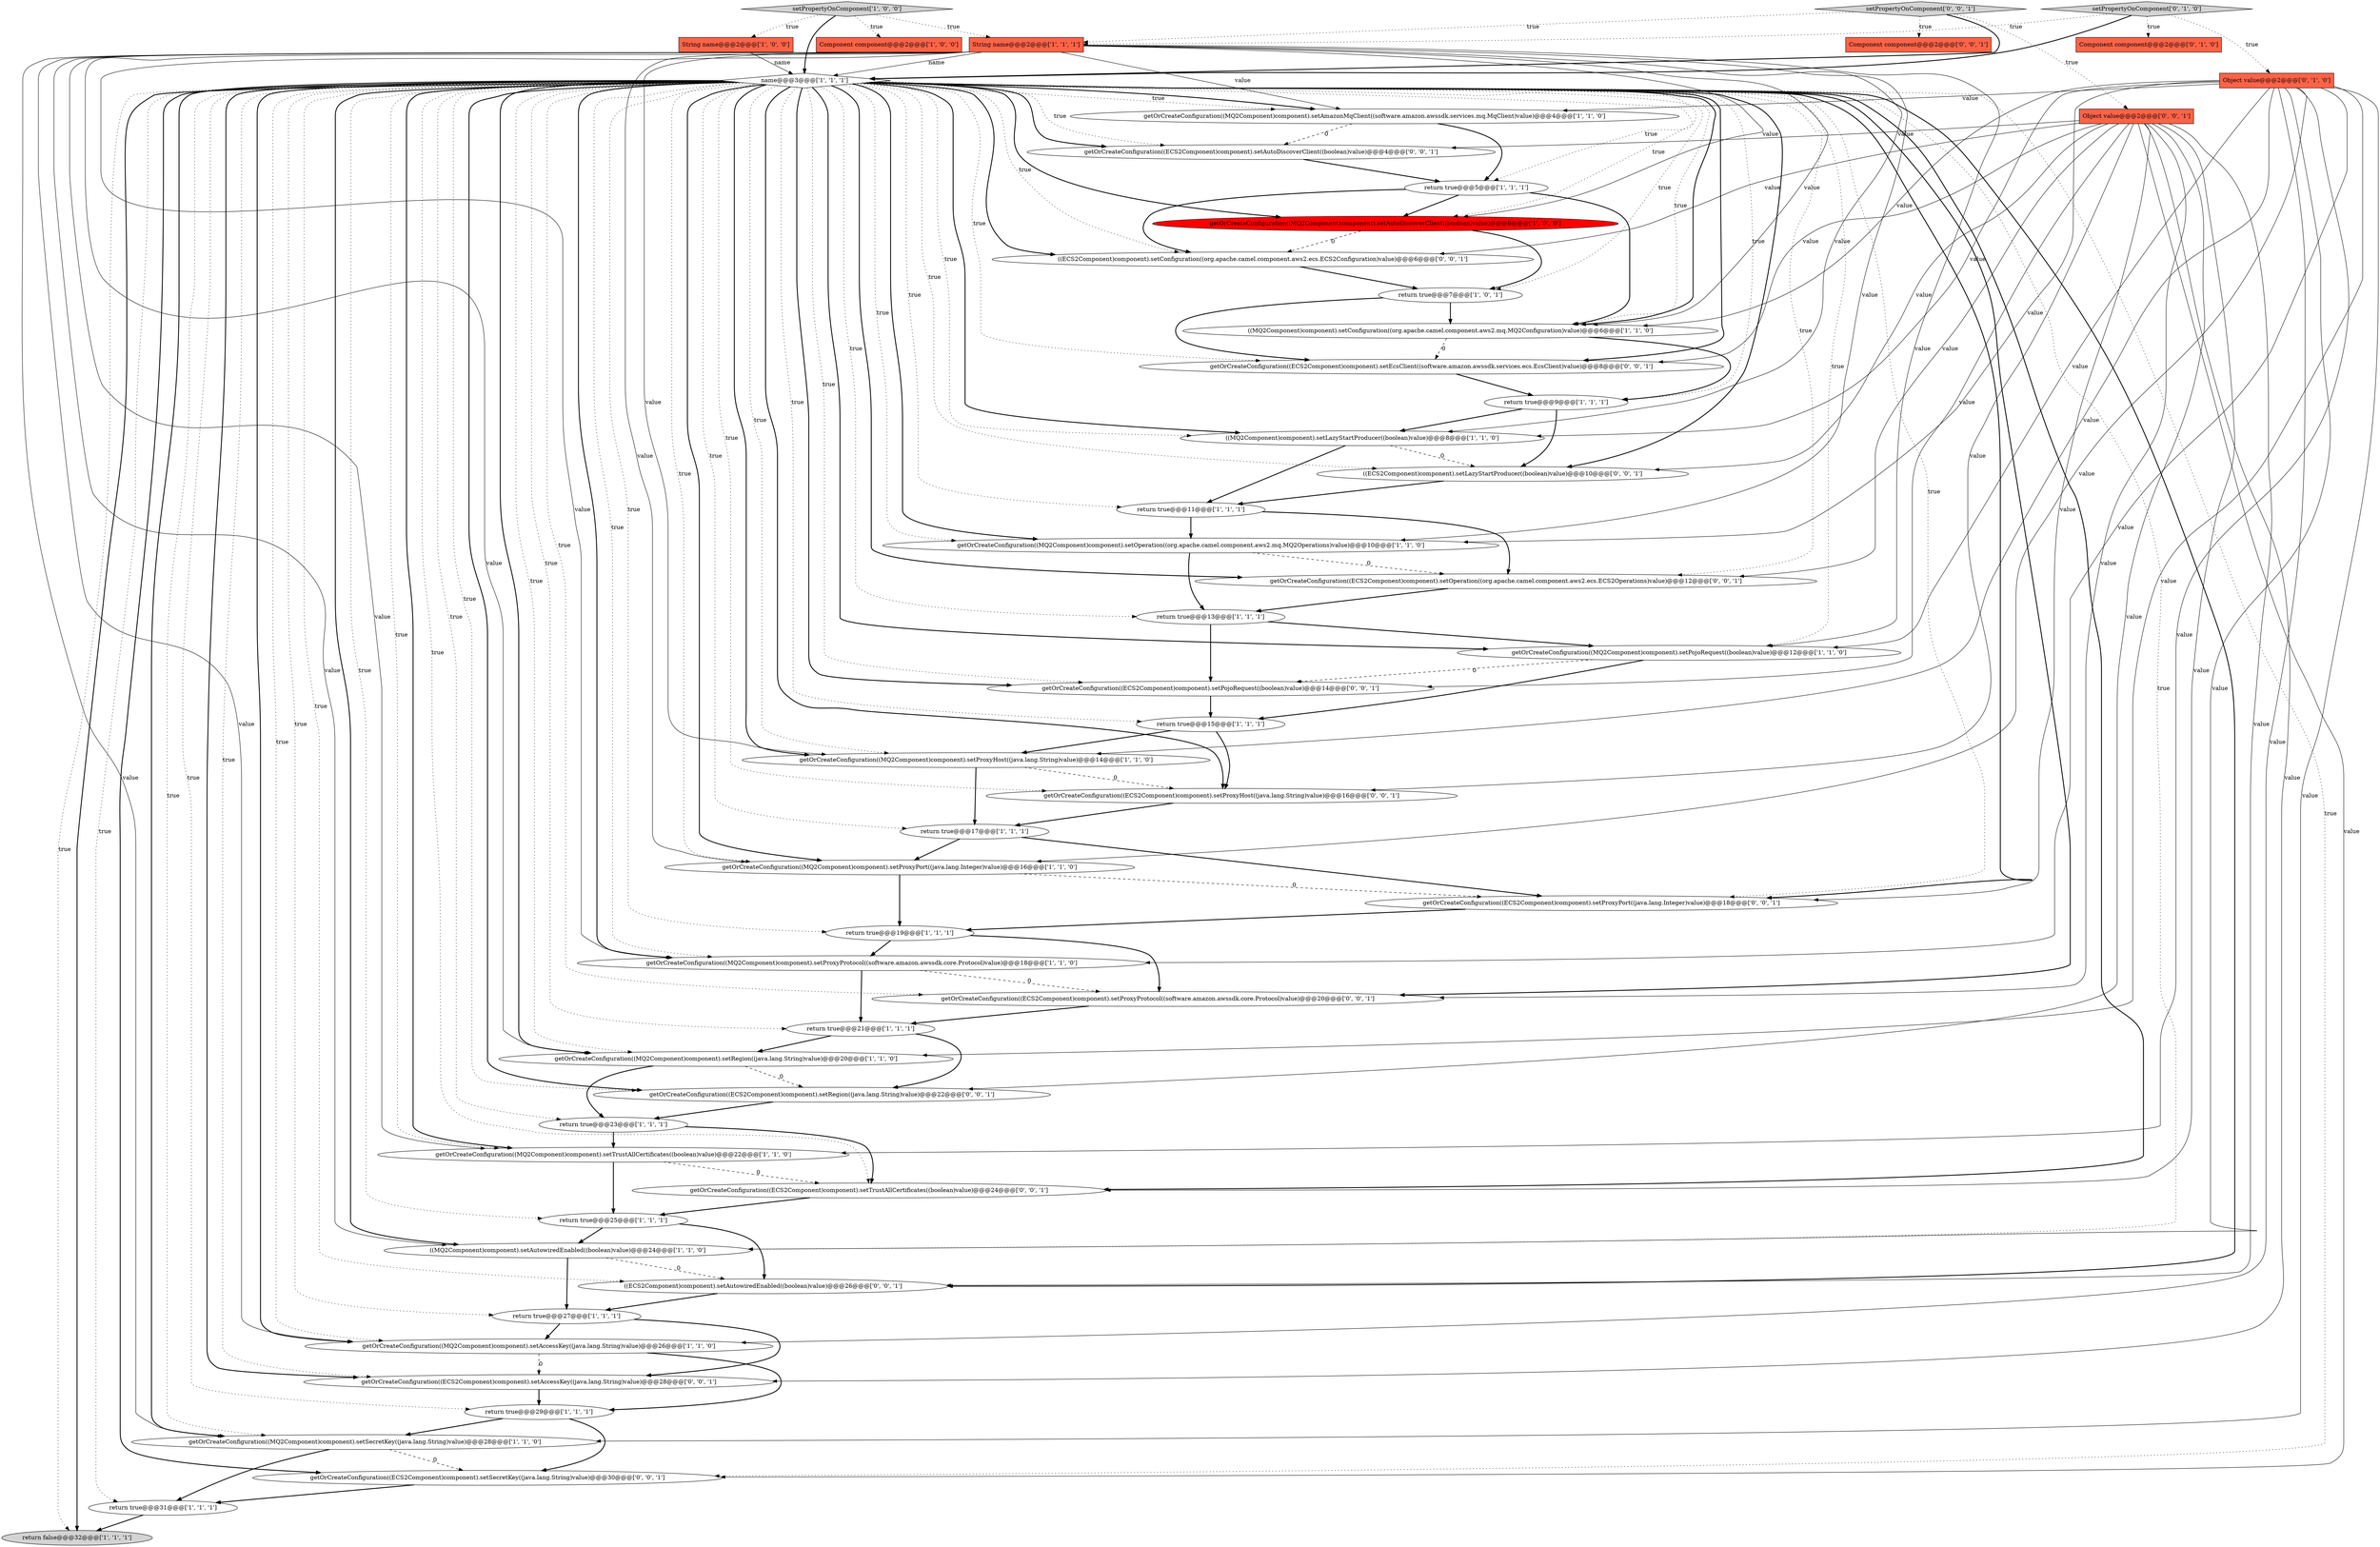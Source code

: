 digraph {
9 [style = filled, label = "return true@@@31@@@['1', '1', '1']", fillcolor = white, shape = ellipse image = "AAA0AAABBB1BBB"];
18 [style = filled, label = "String name@@@2@@@['1', '1', '1']", fillcolor = tomato, shape = box image = "AAA0AAABBB1BBB"];
46 [style = filled, label = "getOrCreateConfiguration((ECS2Component)component).setAutoDiscoverClient((boolean)value)@@@4@@@['0', '0', '1']", fillcolor = white, shape = ellipse image = "AAA0AAABBB3BBB"];
38 [style = filled, label = "((ECS2Component)component).setAutowiredEnabled((boolean)value)@@@26@@@['0', '0', '1']", fillcolor = white, shape = ellipse image = "AAA0AAABBB3BBB"];
51 [style = filled, label = "getOrCreateConfiguration((ECS2Component)component).setProxyProtocol((software.amazon.awssdk.core.Protocol)value)@@@20@@@['0', '0', '1']", fillcolor = white, shape = ellipse image = "AAA0AAABBB3BBB"];
5 [style = filled, label = "String name@@@2@@@['1', '0', '0']", fillcolor = tomato, shape = box image = "AAA0AAABBB1BBB"];
3 [style = filled, label = "getOrCreateConfiguration((MQ2Component)component).setRegion((java.lang.String)value)@@@20@@@['1', '1', '0']", fillcolor = white, shape = ellipse image = "AAA0AAABBB1BBB"];
27 [style = filled, label = "return true@@@9@@@['1', '1', '1']", fillcolor = white, shape = ellipse image = "AAA0AAABBB1BBB"];
8 [style = filled, label = "return true@@@13@@@['1', '1', '1']", fillcolor = white, shape = ellipse image = "AAA0AAABBB1BBB"];
16 [style = filled, label = "getOrCreateConfiguration((MQ2Component)component).setProxyProtocol((software.amazon.awssdk.core.Protocol)value)@@@18@@@['1', '1', '0']", fillcolor = white, shape = ellipse image = "AAA0AAABBB1BBB"];
4 [style = filled, label = "return true@@@23@@@['1', '1', '1']", fillcolor = white, shape = ellipse image = "AAA0AAABBB1BBB"];
28 [style = filled, label = "return true@@@17@@@['1', '1', '1']", fillcolor = white, shape = ellipse image = "AAA0AAABBB1BBB"];
20 [style = filled, label = "getOrCreateConfiguration((MQ2Component)component).setTrustAllCertificates((boolean)value)@@@22@@@['1', '1', '0']", fillcolor = white, shape = ellipse image = "AAA0AAABBB1BBB"];
42 [style = filled, label = "((ECS2Component)component).setLazyStartProducer((boolean)value)@@@10@@@['0', '0', '1']", fillcolor = white, shape = ellipse image = "AAA0AAABBB3BBB"];
53 [style = filled, label = "getOrCreateConfiguration((ECS2Component)component).setProxyHost((java.lang.String)value)@@@16@@@['0', '0', '1']", fillcolor = white, shape = ellipse image = "AAA0AAABBB3BBB"];
10 [style = filled, label = "return true@@@27@@@['1', '1', '1']", fillcolor = white, shape = ellipse image = "AAA0AAABBB1BBB"];
26 [style = filled, label = "return true@@@11@@@['1', '1', '1']", fillcolor = white, shape = ellipse image = "AAA0AAABBB1BBB"];
13 [style = filled, label = "return true@@@7@@@['1', '0', '1']", fillcolor = white, shape = ellipse image = "AAA0AAABBB1BBB"];
45 [style = filled, label = "Object value@@@2@@@['0', '0', '1']", fillcolor = tomato, shape = box image = "AAA0AAABBB3BBB"];
48 [style = filled, label = "getOrCreateConfiguration((ECS2Component)component).setPojoRequest((boolean)value)@@@14@@@['0', '0', '1']", fillcolor = white, shape = ellipse image = "AAA0AAABBB3BBB"];
11 [style = filled, label = "getOrCreateConfiguration((MQ2Component)component).setAutoDiscoverClient((boolean)value)@@@6@@@['1', '0', '0']", fillcolor = red, shape = ellipse image = "AAA1AAABBB1BBB"];
30 [style = filled, label = "setPropertyOnComponent['1', '0', '0']", fillcolor = lightgray, shape = diamond image = "AAA0AAABBB1BBB"];
7 [style = filled, label = "Component component@@@2@@@['1', '0', '0']", fillcolor = tomato, shape = box image = "AAA0AAABBB1BBB"];
33 [style = filled, label = "getOrCreateConfiguration((MQ2Component)component).setProxyPort((java.lang.Integer)value)@@@16@@@['1', '1', '0']", fillcolor = white, shape = ellipse image = "AAA0AAABBB1BBB"];
49 [style = filled, label = "getOrCreateConfiguration((ECS2Component)component).setRegion((java.lang.String)value)@@@22@@@['0', '0', '1']", fillcolor = white, shape = ellipse image = "AAA0AAABBB3BBB"];
17 [style = filled, label = "return true@@@21@@@['1', '1', '1']", fillcolor = white, shape = ellipse image = "AAA0AAABBB1BBB"];
12 [style = filled, label = "getOrCreateConfiguration((MQ2Component)component).setOperation((org.apache.camel.component.aws2.mq.MQ2Operations)value)@@@10@@@['1', '1', '0']", fillcolor = white, shape = ellipse image = "AAA0AAABBB1BBB"];
43 [style = filled, label = "((ECS2Component)component).setConfiguration((org.apache.camel.component.aws2.ecs.ECS2Configuration)value)@@@6@@@['0', '0', '1']", fillcolor = white, shape = ellipse image = "AAA0AAABBB3BBB"];
37 [style = filled, label = "getOrCreateConfiguration((ECS2Component)component).setSecretKey((java.lang.String)value)@@@30@@@['0', '0', '1']", fillcolor = white, shape = ellipse image = "AAA0AAABBB3BBB"];
15 [style = filled, label = "return true@@@15@@@['1', '1', '1']", fillcolor = white, shape = ellipse image = "AAA0AAABBB1BBB"];
29 [style = filled, label = "return true@@@25@@@['1', '1', '1']", fillcolor = white, shape = ellipse image = "AAA0AAABBB1BBB"];
19 [style = filled, label = "return true@@@19@@@['1', '1', '1']", fillcolor = white, shape = ellipse image = "AAA0AAABBB1BBB"];
39 [style = filled, label = "setPropertyOnComponent['0', '0', '1']", fillcolor = lightgray, shape = diamond image = "AAA0AAABBB3BBB"];
52 [style = filled, label = "getOrCreateConfiguration((ECS2Component)component).setProxyPort((java.lang.Integer)value)@@@18@@@['0', '0', '1']", fillcolor = white, shape = ellipse image = "AAA0AAABBB3BBB"];
21 [style = filled, label = "return true@@@29@@@['1', '1', '1']", fillcolor = white, shape = ellipse image = "AAA0AAABBB1BBB"];
32 [style = filled, label = "return false@@@32@@@['1', '1', '1']", fillcolor = lightgray, shape = ellipse image = "AAA0AAABBB1BBB"];
22 [style = filled, label = "((MQ2Component)component).setLazyStartProducer((boolean)value)@@@8@@@['1', '1', '0']", fillcolor = white, shape = ellipse image = "AAA0AAABBB1BBB"];
44 [style = filled, label = "getOrCreateConfiguration((ECS2Component)component).setEcsClient((software.amazon.awssdk.services.ecs.EcsClient)value)@@@8@@@['0', '0', '1']", fillcolor = white, shape = ellipse image = "AAA0AAABBB3BBB"];
2 [style = filled, label = "((MQ2Component)component).setConfiguration((org.apache.camel.component.aws2.mq.MQ2Configuration)value)@@@6@@@['1', '1', '0']", fillcolor = white, shape = ellipse image = "AAA0AAABBB1BBB"];
14 [style = filled, label = "name@@@3@@@['1', '1', '1']", fillcolor = white, shape = diamond image = "AAA0AAABBB1BBB"];
1 [style = filled, label = "((MQ2Component)component).setAutowiredEnabled((boolean)value)@@@24@@@['1', '1', '0']", fillcolor = white, shape = ellipse image = "AAA0AAABBB1BBB"];
6 [style = filled, label = "getOrCreateConfiguration((MQ2Component)component).setProxyHost((java.lang.String)value)@@@14@@@['1', '1', '0']", fillcolor = white, shape = ellipse image = "AAA0AAABBB1BBB"];
50 [style = filled, label = "getOrCreateConfiguration((ECS2Component)component).setAccessKey((java.lang.String)value)@@@28@@@['0', '0', '1']", fillcolor = white, shape = ellipse image = "AAA0AAABBB3BBB"];
36 [style = filled, label = "Object value@@@2@@@['0', '1', '0']", fillcolor = tomato, shape = box image = "AAA0AAABBB2BBB"];
0 [style = filled, label = "return true@@@5@@@['1', '1', '1']", fillcolor = white, shape = ellipse image = "AAA0AAABBB1BBB"];
25 [style = filled, label = "getOrCreateConfiguration((MQ2Component)component).setSecretKey((java.lang.String)value)@@@28@@@['1', '1', '0']", fillcolor = white, shape = ellipse image = "AAA0AAABBB1BBB"];
31 [style = filled, label = "getOrCreateConfiguration((MQ2Component)component).setPojoRequest((boolean)value)@@@12@@@['1', '1', '0']", fillcolor = white, shape = ellipse image = "AAA0AAABBB1BBB"];
24 [style = filled, label = "getOrCreateConfiguration((MQ2Component)component).setAccessKey((java.lang.String)value)@@@26@@@['1', '1', '0']", fillcolor = white, shape = ellipse image = "AAA0AAABBB1BBB"];
34 [style = filled, label = "Component component@@@2@@@['0', '1', '0']", fillcolor = tomato, shape = box image = "AAA0AAABBB2BBB"];
47 [style = filled, label = "getOrCreateConfiguration((ECS2Component)component).setOperation((org.apache.camel.component.aws2.ecs.ECS2Operations)value)@@@12@@@['0', '0', '1']", fillcolor = white, shape = ellipse image = "AAA0AAABBB3BBB"];
35 [style = filled, label = "setPropertyOnComponent['0', '1', '0']", fillcolor = lightgray, shape = diamond image = "AAA0AAABBB2BBB"];
41 [style = filled, label = "Component component@@@2@@@['0', '0', '1']", fillcolor = tomato, shape = box image = "AAA0AAABBB3BBB"];
40 [style = filled, label = "getOrCreateConfiguration((ECS2Component)component).setTrustAllCertificates((boolean)value)@@@24@@@['0', '0', '1']", fillcolor = white, shape = ellipse image = "AAA0AAABBB3BBB"];
23 [style = filled, label = "getOrCreateConfiguration((MQ2Component)component).setAmazonMqClient((software.amazon.awssdk.services.mq.MqClient)value)@@@4@@@['1', '1', '0']", fillcolor = white, shape = ellipse image = "AAA0AAABBB1BBB"];
30->5 [style = dotted, label="true"];
14->3 [style = bold, label=""];
14->24 [style = bold, label=""];
14->42 [style = dotted, label="true"];
14->32 [style = dotted, label="true"];
14->25 [style = bold, label=""];
14->19 [style = dotted, label="true"];
45->37 [style = solid, label="value"];
46->0 [style = bold, label=""];
18->23 [style = solid, label="value"];
14->0 [style = dotted, label="true"];
20->40 [style = dashed, label="0"];
14->26 [style = dotted, label="true"];
10->24 [style = bold, label=""];
39->18 [style = dotted, label="true"];
39->14 [style = bold, label=""];
14->22 [style = dotted, label="true"];
31->48 [style = dashed, label="0"];
14->53 [style = dotted, label="true"];
3->4 [style = bold, label=""];
14->51 [style = dotted, label="true"];
45->43 [style = solid, label="value"];
36->24 [style = solid, label="value"];
45->42 [style = solid, label="value"];
37->9 [style = bold, label=""];
5->14 [style = solid, label="name"];
18->12 [style = solid, label="value"];
14->44 [style = dotted, label="true"];
14->47 [style = dotted, label="true"];
26->12 [style = bold, label=""];
45->48 [style = solid, label="value"];
14->21 [style = dotted, label="true"];
22->42 [style = dashed, label="0"];
28->52 [style = bold, label=""];
24->21 [style = bold, label=""];
11->13 [style = bold, label=""];
14->46 [style = bold, label=""];
51->17 [style = bold, label=""];
14->3 [style = dotted, label="true"];
30->14 [style = bold, label=""];
14->11 [style = dotted, label="true"];
1->38 [style = dashed, label="0"];
49->4 [style = bold, label=""];
11->43 [style = dashed, label="0"];
25->37 [style = dashed, label="0"];
29->1 [style = bold, label=""];
14->11 [style = bold, label=""];
14->48 [style = bold, label=""];
45->40 [style = solid, label="value"];
36->16 [style = solid, label="value"];
14->20 [style = bold, label=""];
36->25 [style = solid, label="value"];
14->37 [style = bold, label=""];
18->24 [style = solid, label="value"];
14->16 [style = bold, label=""];
10->50 [style = bold, label=""];
14->2 [style = dotted, label="true"];
45->51 [style = solid, label="value"];
14->12 [style = dotted, label="true"];
30->7 [style = dotted, label="true"];
18->33 [style = solid, label="value"];
14->24 [style = dotted, label="true"];
45->52 [style = solid, label="value"];
9->32 [style = bold, label=""];
14->22 [style = bold, label=""];
26->47 [style = bold, label=""];
14->52 [style = dotted, label="true"];
14->38 [style = bold, label=""];
16->17 [style = bold, label=""];
21->25 [style = bold, label=""];
6->53 [style = dashed, label="0"];
14->27 [style = dotted, label="true"];
52->19 [style = bold, label=""];
27->22 [style = bold, label=""];
14->43 [style = bold, label=""];
16->51 [style = dashed, label="0"];
43->13 [style = bold, label=""];
21->37 [style = bold, label=""];
18->14 [style = solid, label="name"];
45->38 [style = solid, label="value"];
33->52 [style = dashed, label="0"];
14->37 [style = dotted, label="true"];
12->47 [style = dashed, label="0"];
18->6 [style = solid, label="value"];
14->25 [style = dotted, label="true"];
36->33 [style = solid, label="value"];
18->3 [style = solid, label="value"];
24->50 [style = dashed, label="0"];
14->48 [style = dotted, label="true"];
2->27 [style = bold, label=""];
14->52 [style = bold, label=""];
36->3 [style = solid, label="value"];
29->38 [style = bold, label=""];
14->1 [style = dotted, label="true"];
45->47 [style = solid, label="value"];
35->18 [style = dotted, label="true"];
14->4 [style = dotted, label="true"];
45->53 [style = solid, label="value"];
14->6 [style = bold, label=""];
40->29 [style = bold, label=""];
22->26 [style = bold, label=""];
36->12 [style = solid, label="value"];
36->6 [style = solid, label="value"];
8->31 [style = bold, label=""];
0->43 [style = bold, label=""];
25->9 [style = bold, label=""];
14->42 [style = bold, label=""];
15->53 [style = bold, label=""];
18->25 [style = solid, label="value"];
0->11 [style = bold, label=""];
14->23 [style = dotted, label="true"];
18->20 [style = solid, label="value"];
36->2 [style = solid, label="value"];
23->0 [style = bold, label=""];
35->14 [style = bold, label=""];
36->23 [style = solid, label="value"];
36->31 [style = solid, label="value"];
45->50 [style = solid, label="value"];
19->16 [style = bold, label=""];
14->40 [style = dotted, label="true"];
14->16 [style = dotted, label="true"];
14->17 [style = dotted, label="true"];
45->49 [style = solid, label="value"];
14->23 [style = bold, label=""];
23->46 [style = dashed, label="0"];
14->28 [style = dotted, label="true"];
17->49 [style = bold, label=""];
12->8 [style = bold, label=""];
30->18 [style = dotted, label="true"];
14->31 [style = bold, label=""];
4->20 [style = bold, label=""];
14->8 [style = dotted, label="true"];
17->3 [style = bold, label=""];
14->47 [style = bold, label=""];
14->50 [style = bold, label=""];
36->22 [style = solid, label="value"];
36->20 [style = solid, label="value"];
14->2 [style = bold, label=""];
18->31 [style = solid, label="value"];
33->19 [style = bold, label=""];
18->2 [style = solid, label="value"];
14->49 [style = dotted, label="true"];
19->51 [style = bold, label=""];
14->32 [style = bold, label=""];
14->53 [style = bold, label=""];
39->45 [style = dotted, label="true"];
53->28 [style = bold, label=""];
45->44 [style = solid, label="value"];
13->2 [style = bold, label=""];
14->6 [style = dotted, label="true"];
4->40 [style = bold, label=""];
42->26 [style = bold, label=""];
14->33 [style = dotted, label="true"];
14->49 [style = bold, label=""];
36->1 [style = solid, label="value"];
14->50 [style = dotted, label="true"];
20->29 [style = bold, label=""];
47->8 [style = bold, label=""];
38->10 [style = bold, label=""];
18->1 [style = solid, label="value"];
35->36 [style = dotted, label="true"];
13->44 [style = bold, label=""];
0->2 [style = bold, label=""];
14->51 [style = bold, label=""];
14->43 [style = dotted, label="true"];
15->6 [style = bold, label=""];
14->44 [style = bold, label=""];
31->15 [style = bold, label=""];
14->10 [style = dotted, label="true"];
14->13 [style = dotted, label="true"];
14->33 [style = bold, label=""];
14->1 [style = bold, label=""];
27->42 [style = bold, label=""];
14->20 [style = dotted, label="true"];
8->48 [style = bold, label=""];
45->46 [style = solid, label="value"];
14->15 [style = dotted, label="true"];
14->46 [style = dotted, label="true"];
14->38 [style = dotted, label="true"];
28->33 [style = bold, label=""];
18->22 [style = solid, label="value"];
18->11 [style = solid, label="value"];
3->49 [style = dashed, label="0"];
39->41 [style = dotted, label="true"];
14->12 [style = bold, label=""];
48->15 [style = bold, label=""];
14->29 [style = dotted, label="true"];
35->34 [style = dotted, label="true"];
14->31 [style = dotted, label="true"];
18->16 [style = solid, label="value"];
14->9 [style = dotted, label="true"];
44->27 [style = bold, label=""];
50->21 [style = bold, label=""];
1->10 [style = bold, label=""];
14->40 [style = bold, label=""];
2->44 [style = dashed, label="0"];
6->28 [style = bold, label=""];
}
